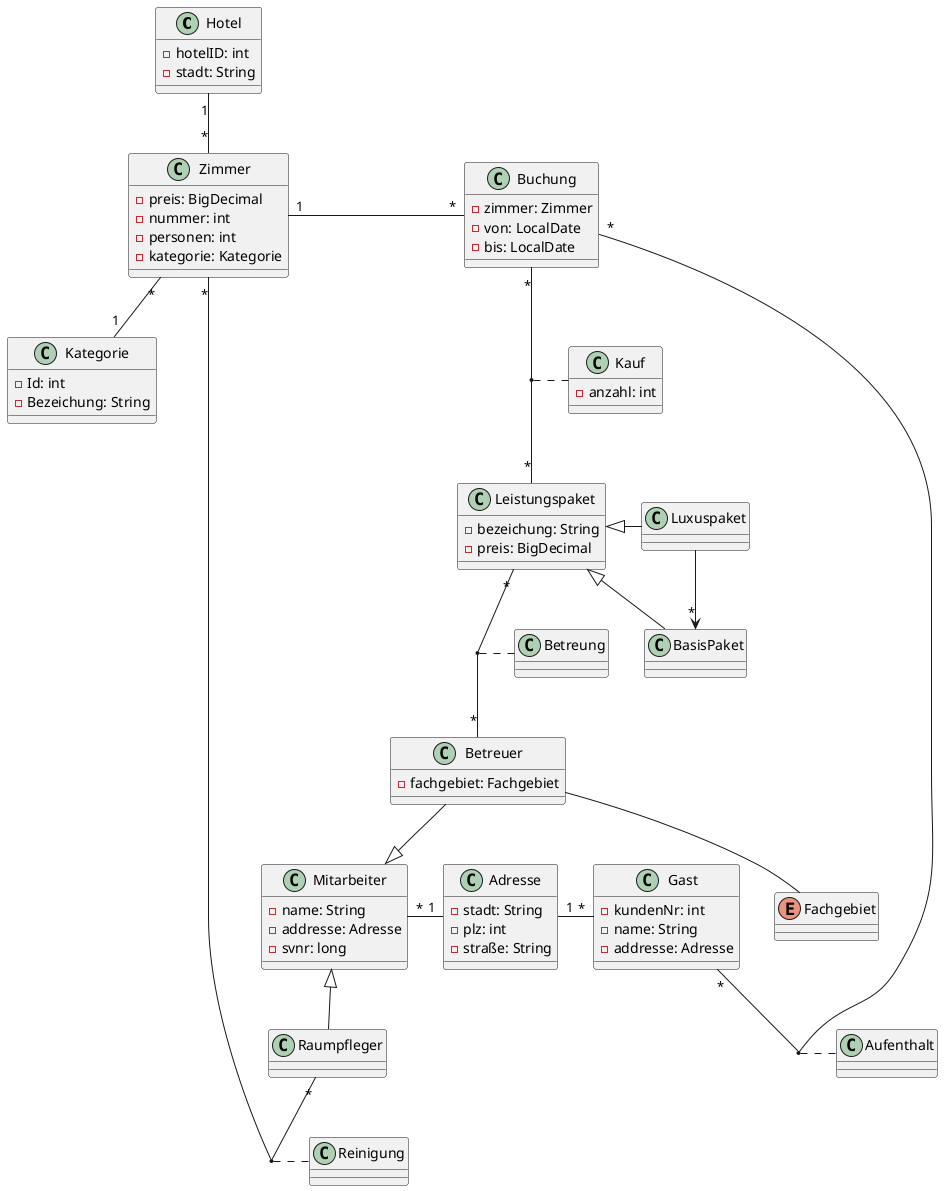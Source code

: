 @startuml
 class Hotel{
     - hotelID: int
     - stadt: String
 }

 class Zimmer{
   - preis: BigDecimal
   - nummer: int
   - personen: int
   - kategorie: Kategorie
 }

 class Kategorie{
   - Id: int
   - Bezeichung: String
 }

 class Mitarbeiter{
   - name: String
   - addresse: Adresse
   - svnr: long
 }

 class Adresse{
    - stadt: String
    - plz: int
    - straße: String
 }

 class Betreuer{
  - fachgebiet: Fachgebiet
 }

 enum Fachgebiet{
 }

 class Raumpfleger{

 }

 class Reinigung{
 }

 class Gast{
   - kundenNr: int
   - name: String
   - addresse: Adresse
 }

 class Buchung{
   - zimmer: Zimmer
   - von: LocalDate
   - bis: LocalDate
 }

 class Leistungspaket{
   - bezeichung: String
   - preis: BigDecimal
 }

 class Kauf{
   - anzahl: int
 }

 Hotel "1"--"*" Zimmer
 Adresse "1"-l-"*" Mitarbeiter
 Raumpfleger "*"--"*" Zimmer
 (Raumpfleger, Zimmer) .. Reinigung
 Betreuer --|> Mitarbeiter
 Raumpfleger -u-|> Mitarbeiter
 Adresse "1" -r- "*" Gast
 Betreuer -- Fachgebiet
 Buchung "*"-l-"1" Zimmer
 Gast "*"--"*" Buchung
 Zimmer "*"--"1" Kategorie
 Luxuspaket -->"*" BasisPaket
 Leistungspaket <|-r- Luxuspaket
 Buchung "*"--"*" Leistungspaket
 Leistungspaket "*" -- "*" Betreuer
 Leistungspaket <|-- BasisPaket
 (Buchung, Gast) .. Aufenthalt
 (Buchung, Leistungspaket) .. Kauf
 (Betreuer, Leistungspaket) .. Betreung
 @enduml